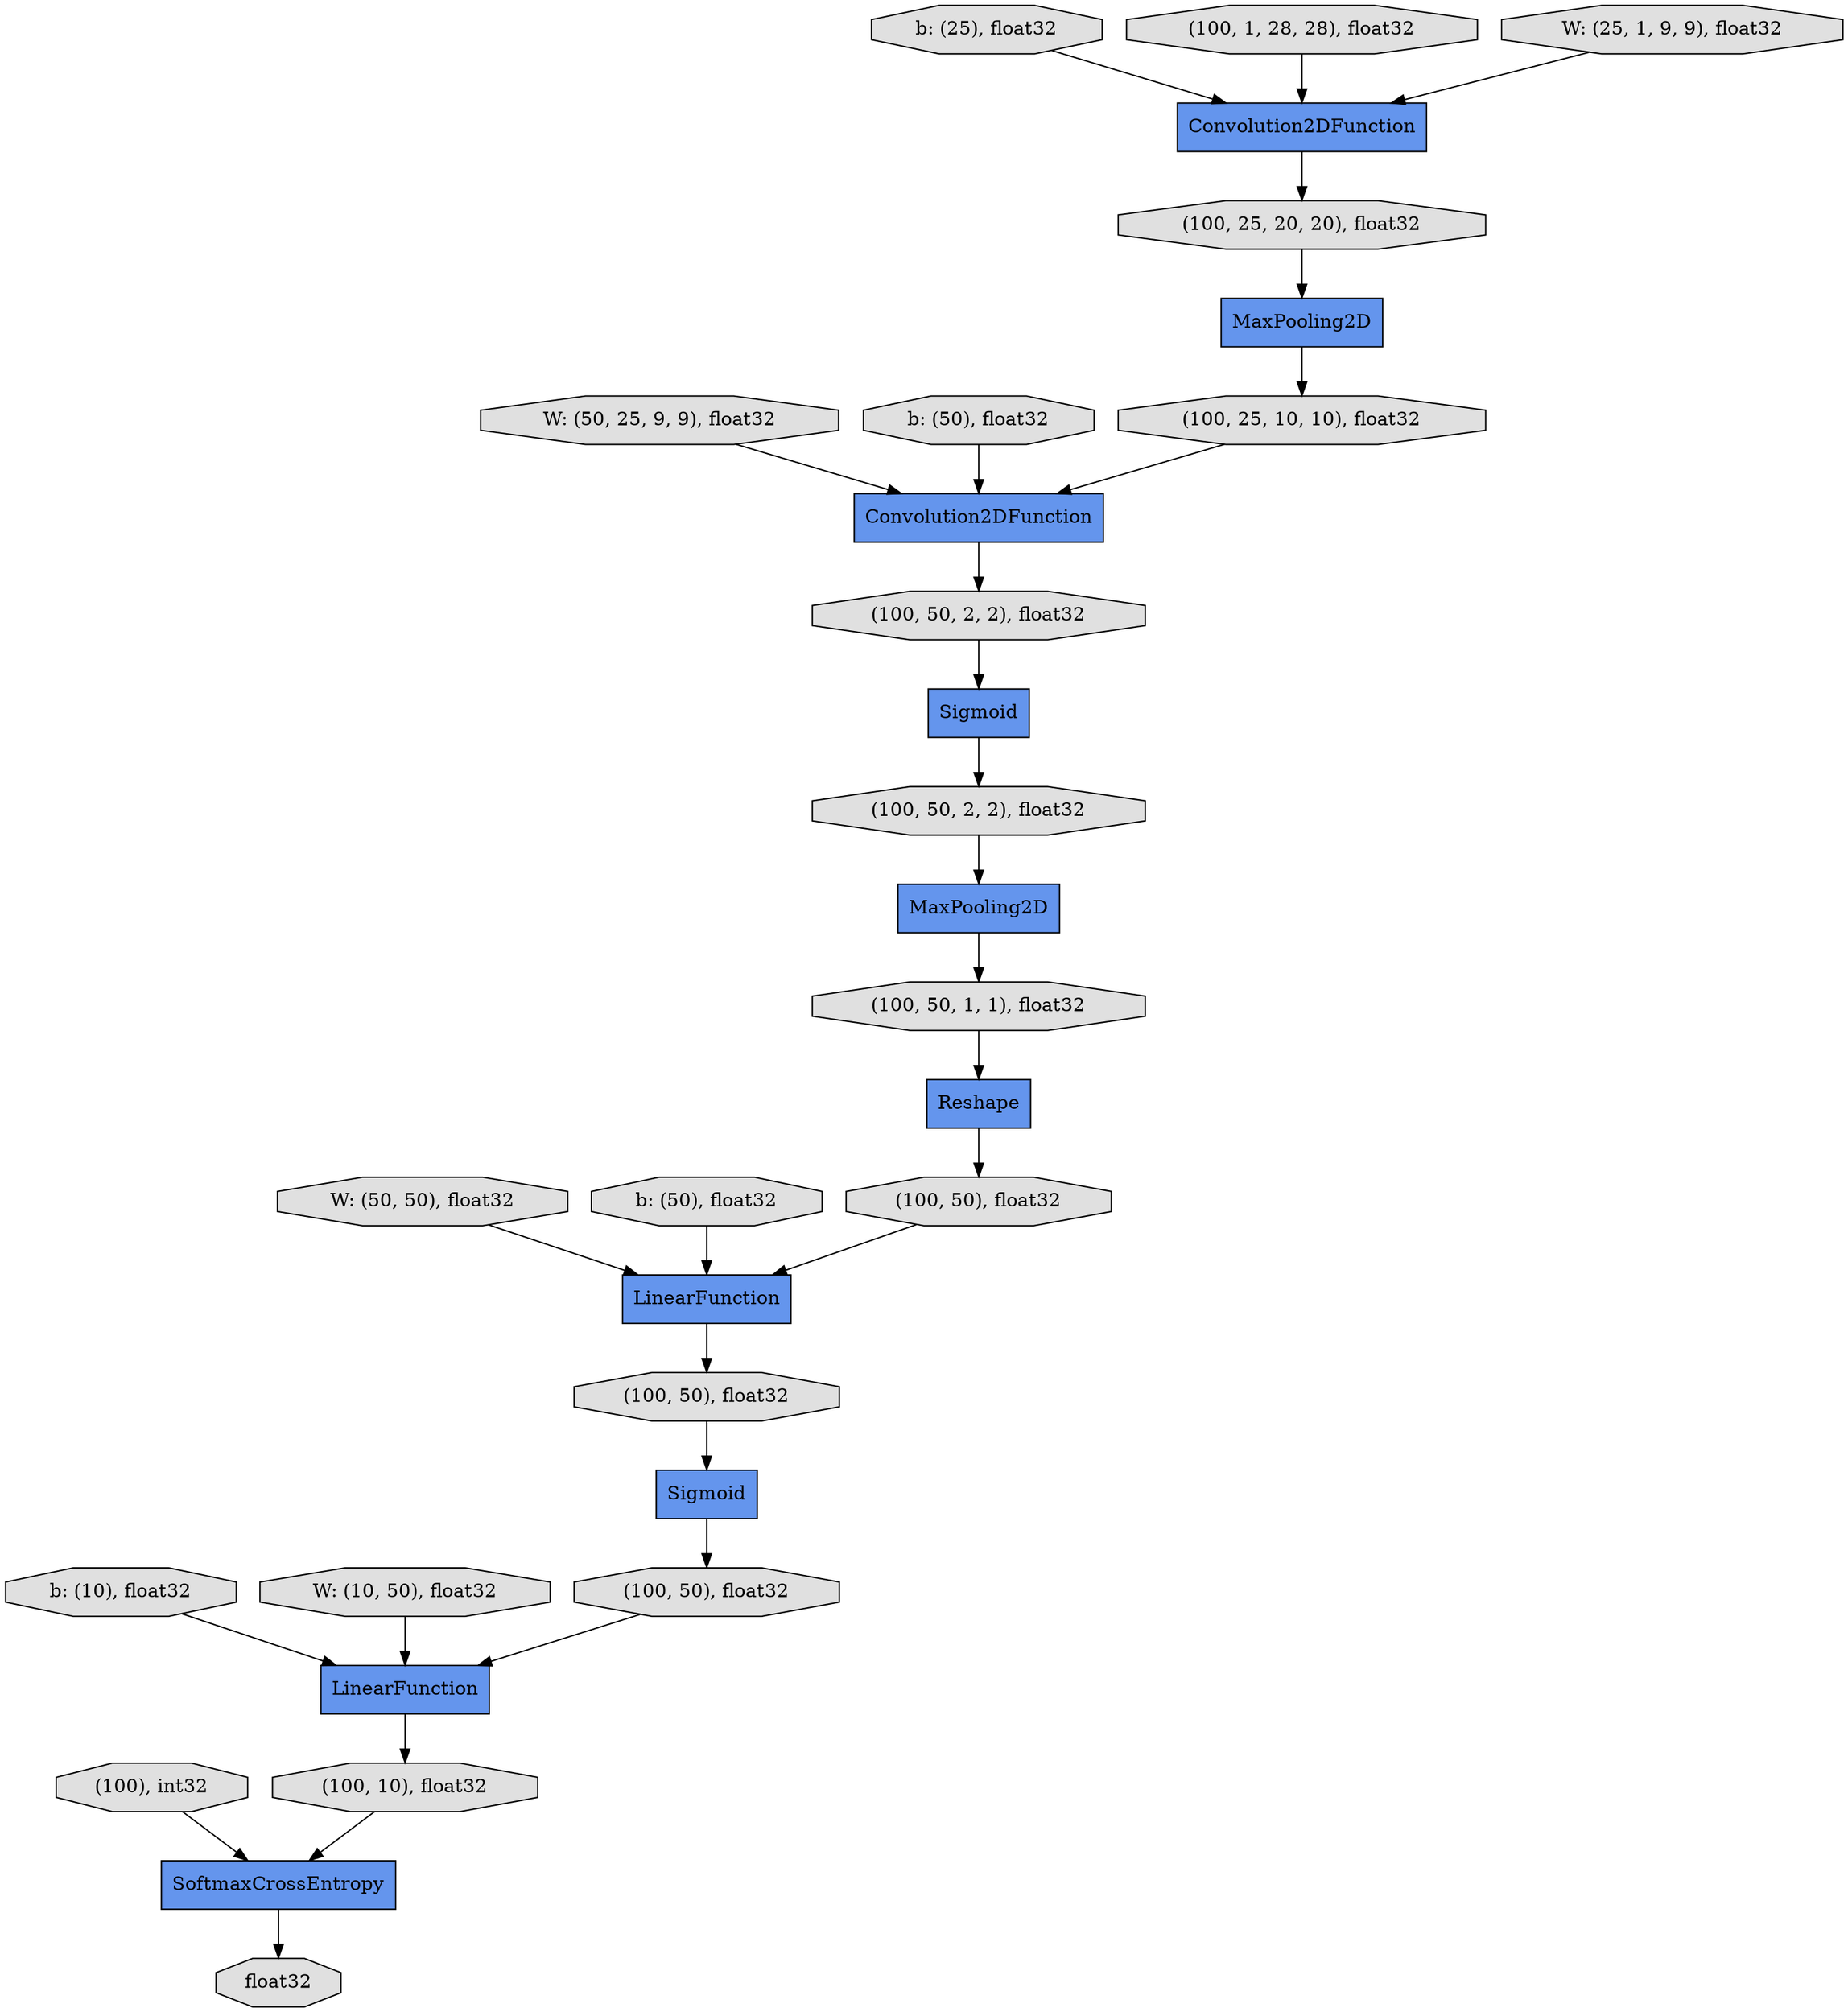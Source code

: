 digraph graphname{rankdir=TB;1757949614120 [label="(100, 50, 2, 2), float32",shape="octagon",fillcolor="#E0E0E0",style="filled"];1757949397088 [label="b: (25), float32",shape="octagon",fillcolor="#E0E0E0",style="filled"];1757949614232 [label="Reshape",shape="record",fillcolor="#6495ED",style="filled"];1757922658456 [label="MaxPooling2D",shape="record",fillcolor="#6495ED",style="filled"];1757949583600 [label="b: (10), float32",shape="octagon",fillcolor="#E0E0E0",style="filled"];1757949397368 [label="W: (50, 25, 9, 9), float32",shape="octagon",fillcolor="#E0E0E0",style="filled"];1757949612440 [label="Convolution2DFunction",shape="record",fillcolor="#6495ED",style="filled"];1757949706704 [label="float32",shape="octagon",fillcolor="#E0E0E0",style="filled"];1757949614568 [label="(100, 50, 1, 1), float32",shape="octagon",fillcolor="#E0E0E0",style="filled"];1757949614680 [label="Sigmoid",shape="record",fillcolor="#6495ED",style="filled"];1757949397592 [label="b: (50), float32",shape="octagon",fillcolor="#E0E0E0",style="filled"];1757924938416 [label="Sigmoid",shape="record",fillcolor="#6495ED",style="filled"];1757922626248 [label="Convolution2DFunction",shape="record",fillcolor="#6495ED",style="filled"];1757949612888 [label="MaxPooling2D",shape="record",fillcolor="#6495ED",style="filled"];1757949613000 [label="(100, 1, 28, 28), float32",shape="octagon",fillcolor="#E0E0E0",style="filled"];1757949615072 [label="(100, 50), float32",shape="octagon",fillcolor="#E0E0E0",style="filled"];1757949615128 [label="LinearFunction",shape="record",fillcolor="#6495ED",style="filled"];1757949398096 [label="W: (50, 50), float32",shape="octagon",fillcolor="#E0E0E0",style="filled"];1757949613168 [label="(100, 50, 2, 2), float32",shape="octagon",fillcolor="#E0E0E0",style="filled"];1757397931176 [label="(100, 25, 10, 10), float32",shape="octagon",fillcolor="#E0E0E0",style="filled"];1757949615296 [label="(100, 50), float32",shape="octagon",fillcolor="#E0E0E0",style="filled"];1757949613280 [label="(100, 25, 20, 20), float32",shape="octagon",fillcolor="#E0E0E0",style="filled"];1757949615352 [label="SoftmaxCrossEntropy",shape="record",fillcolor="#6495ED",style="filled"];1757949615464 [label="LinearFunction",shape="record",fillcolor="#6495ED",style="filled"];1757949398432 [label="b: (50), float32",shape="octagon",fillcolor="#E0E0E0",style="filled"];1757949615576 [label="(100, 50), float32",shape="octagon",fillcolor="#E0E0E0",style="filled"];1757949615744 [label="(100, 10), float32",shape="octagon",fillcolor="#E0E0E0",style="filled"];1757645971184 [label="W: (25, 1, 9, 9), float32",shape="octagon",fillcolor="#E0E0E0",style="filled"];1757949615912 [label="(100), int32",shape="octagon",fillcolor="#E0E0E0",style="filled"];1757949398936 [label="W: (10, 50), float32",shape="octagon",fillcolor="#E0E0E0",style="filled"];1757949583600 -> 1757949615464;1757397931176 -> 1757922626248;1757949615352 -> 1757949706704;1757949614232 -> 1757949615072;1757949615464 -> 1757949615744;1757949613280 -> 1757949612888;1757949612440 -> 1757949613280;1757949398096 -> 1757949615128;1757949613000 -> 1757949612440;1757949614680 -> 1757949615576;1757949615072 -> 1757949615128;1757949614120 -> 1757922658456;1757645971184 -> 1757949612440;1757949615912 -> 1757949615352;1757949614568 -> 1757949614232;1757924938416 -> 1757949614120;1757922626248 -> 1757949613168;1757949615576 -> 1757949615464;1757949397088 -> 1757949612440;1757949397368 -> 1757922626248;1757949613168 -> 1757924938416;1757949612888 -> 1757397931176;1757949398936 -> 1757949615464;1757949615744 -> 1757949615352;1757949615128 -> 1757949615296;1757949398432 -> 1757949615128;1757949397592 -> 1757922626248;1757949615296 -> 1757949614680;1757922658456 -> 1757949614568;}